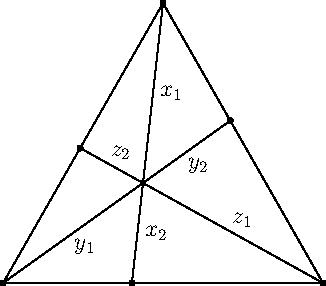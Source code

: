 // Von Aubel's Second Theorem states that
// let ABC be a triangle and
// let P be a point inside ABC
// let X be intersection between AP and BC
// let Y be intersection between BP and CA
// let Z be intersection between CP and AB
// then (AP / AX) + (BP / BY) + (CP / CZ) = 2
// and (XP / AX) + (YP / BY) + (ZP / CZ) = 1


import geometry;


// Define points for triangle
point A = (80.0, 140.0),
	B = (0.0, 0.0),
	C = (160.0, 0.0);


// Define and draw main triangle
triangle maintrig = triangle(A, B, C);
draw(maintrig);


// Define point inside maintrig
point P = (70.0, 50.0);


// Get intersections
point X = intersectionpoint(maintrig.BC, line(A, P));
point Y = intersectionpoint(maintrig.AC, line(B, P));
point Z = intersectionpoint(maintrig.AB, line(C, P));


// Draw segments from intersections.
draw(A--X);
draw(B--Y);
draw(C--Z);


// Label segments and mark points accordingly
label("$x_1$", A--P, E);
label("$x_2$", P--X, E);
label("$y_1$", B--P);
label("$y_2$", P--Y);
label("$z_1$", C--P);
label("$z_2$", P--Z);

dot(A);
dot(B);
dot(C);
dot(P);
dot(X);
dot(Y);
dot(Z);
